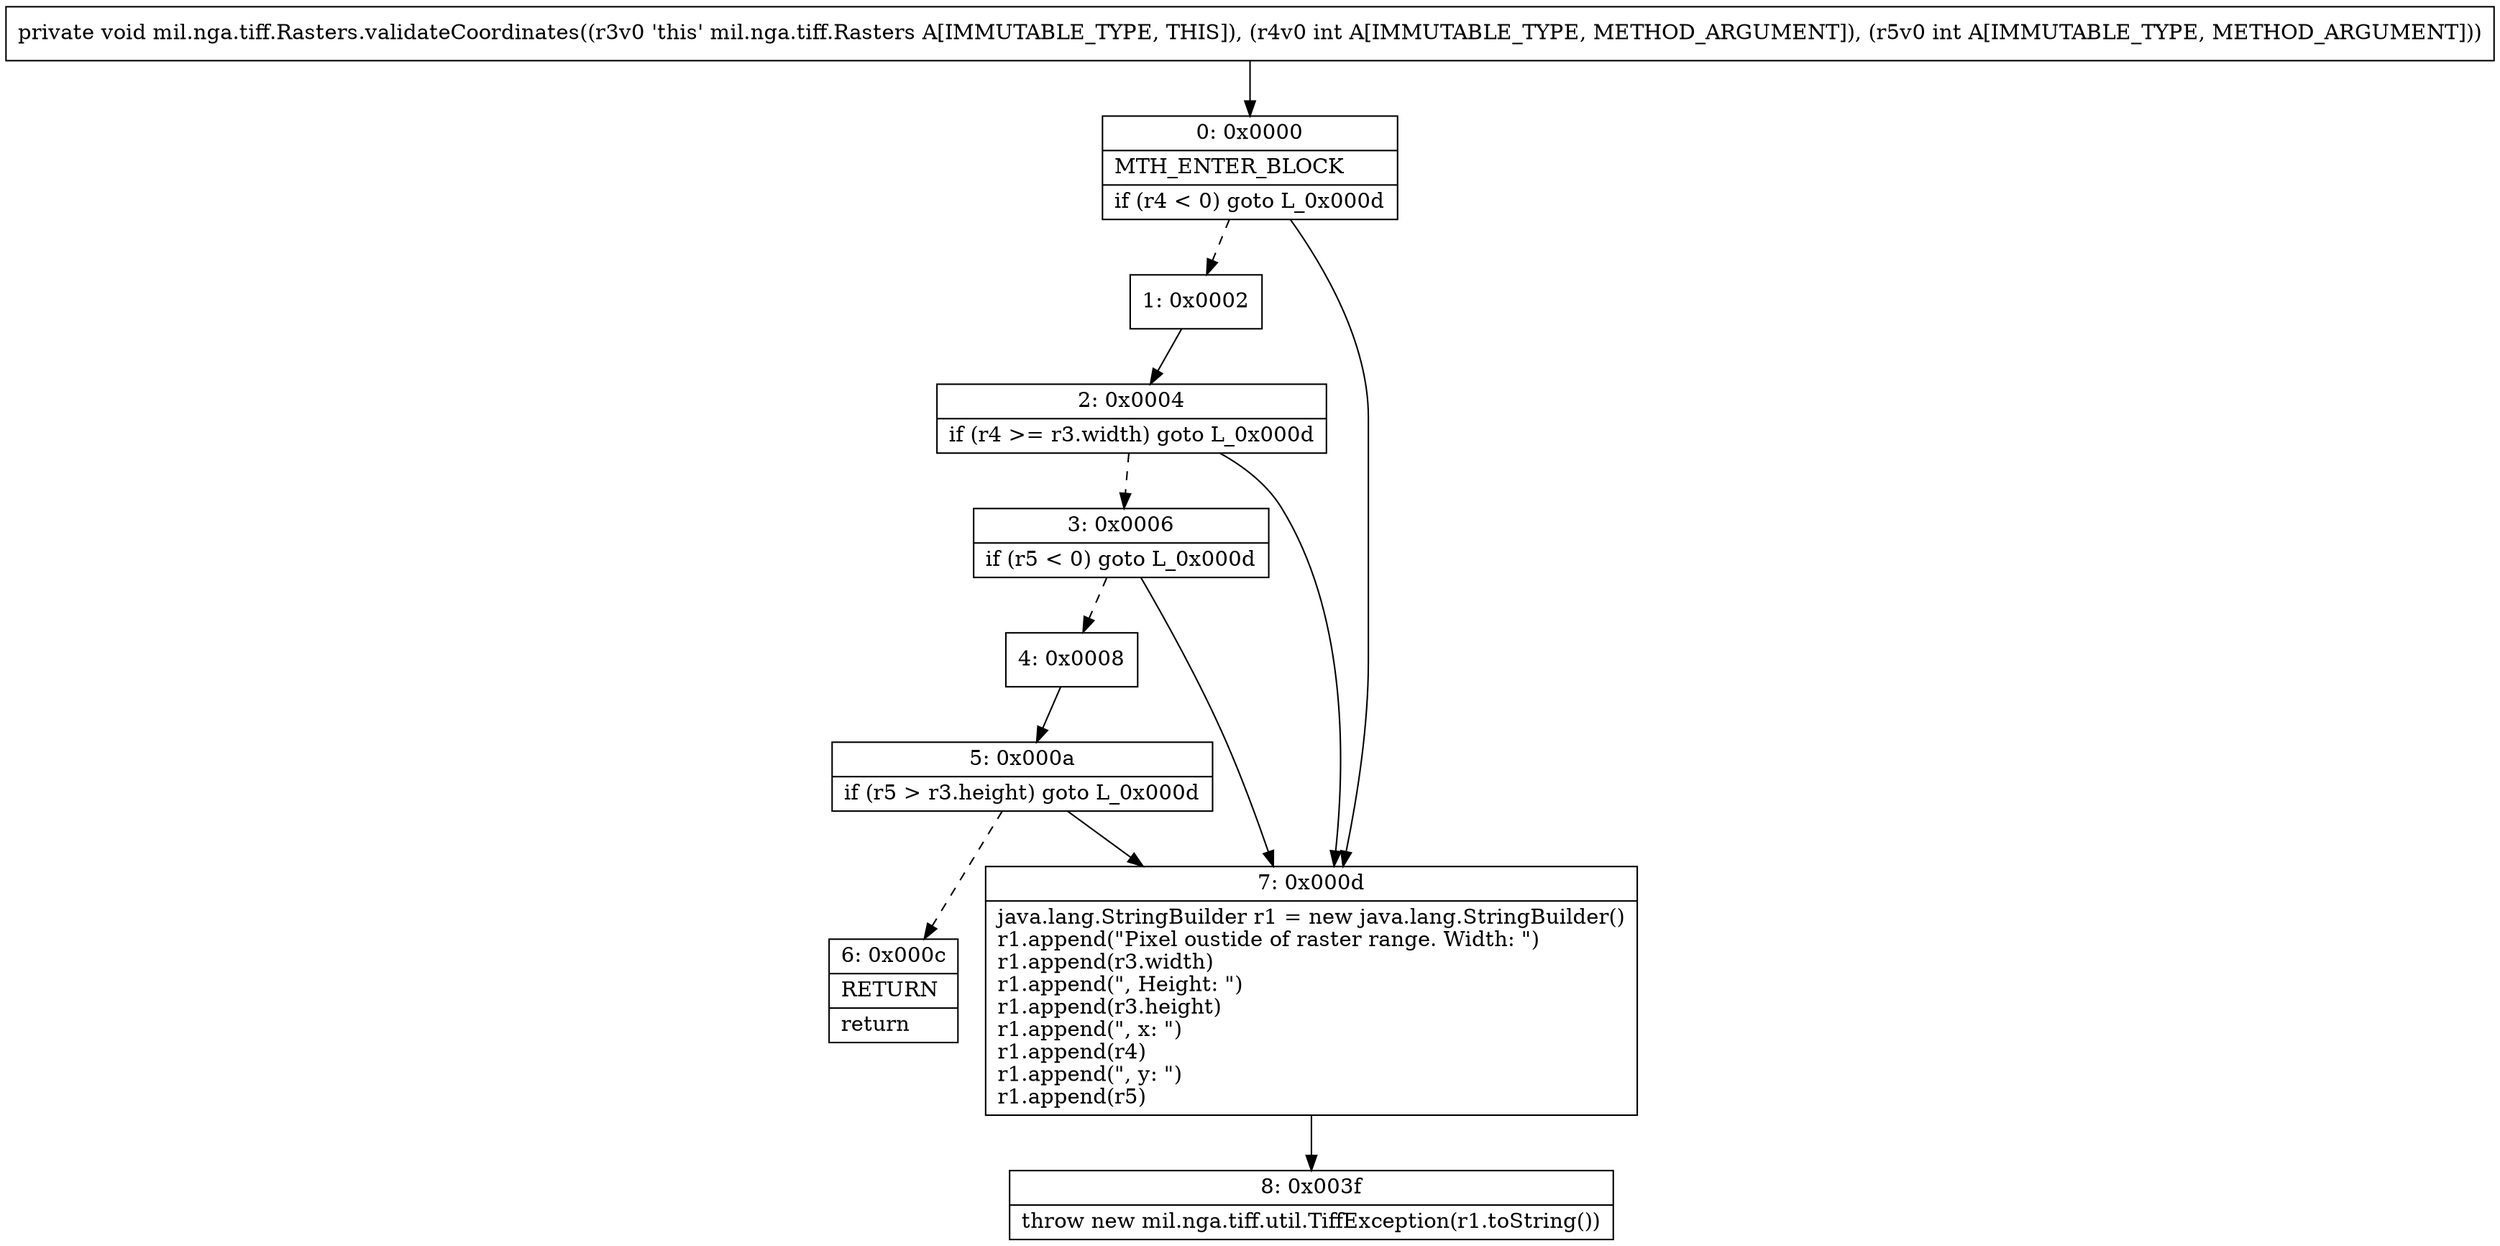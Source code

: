digraph "CFG formil.nga.tiff.Rasters.validateCoordinates(II)V" {
Node_0 [shape=record,label="{0\:\ 0x0000|MTH_ENTER_BLOCK\l|if (r4 \< 0) goto L_0x000d\l}"];
Node_1 [shape=record,label="{1\:\ 0x0002}"];
Node_2 [shape=record,label="{2\:\ 0x0004|if (r4 \>= r3.width) goto L_0x000d\l}"];
Node_3 [shape=record,label="{3\:\ 0x0006|if (r5 \< 0) goto L_0x000d\l}"];
Node_4 [shape=record,label="{4\:\ 0x0008}"];
Node_5 [shape=record,label="{5\:\ 0x000a|if (r5 \> r3.height) goto L_0x000d\l}"];
Node_6 [shape=record,label="{6\:\ 0x000c|RETURN\l|return\l}"];
Node_7 [shape=record,label="{7\:\ 0x000d|java.lang.StringBuilder r1 = new java.lang.StringBuilder()\lr1.append(\"Pixel oustide of raster range. Width: \")\lr1.append(r3.width)\lr1.append(\", Height: \")\lr1.append(r3.height)\lr1.append(\", x: \")\lr1.append(r4)\lr1.append(\", y: \")\lr1.append(r5)\l}"];
Node_8 [shape=record,label="{8\:\ 0x003f|throw new mil.nga.tiff.util.TiffException(r1.toString())\l}"];
MethodNode[shape=record,label="{private void mil.nga.tiff.Rasters.validateCoordinates((r3v0 'this' mil.nga.tiff.Rasters A[IMMUTABLE_TYPE, THIS]), (r4v0 int A[IMMUTABLE_TYPE, METHOD_ARGUMENT]), (r5v0 int A[IMMUTABLE_TYPE, METHOD_ARGUMENT])) }"];
MethodNode -> Node_0;
Node_0 -> Node_1[style=dashed];
Node_0 -> Node_7;
Node_1 -> Node_2;
Node_2 -> Node_3[style=dashed];
Node_2 -> Node_7;
Node_3 -> Node_4[style=dashed];
Node_3 -> Node_7;
Node_4 -> Node_5;
Node_5 -> Node_6[style=dashed];
Node_5 -> Node_7;
Node_7 -> Node_8;
}

